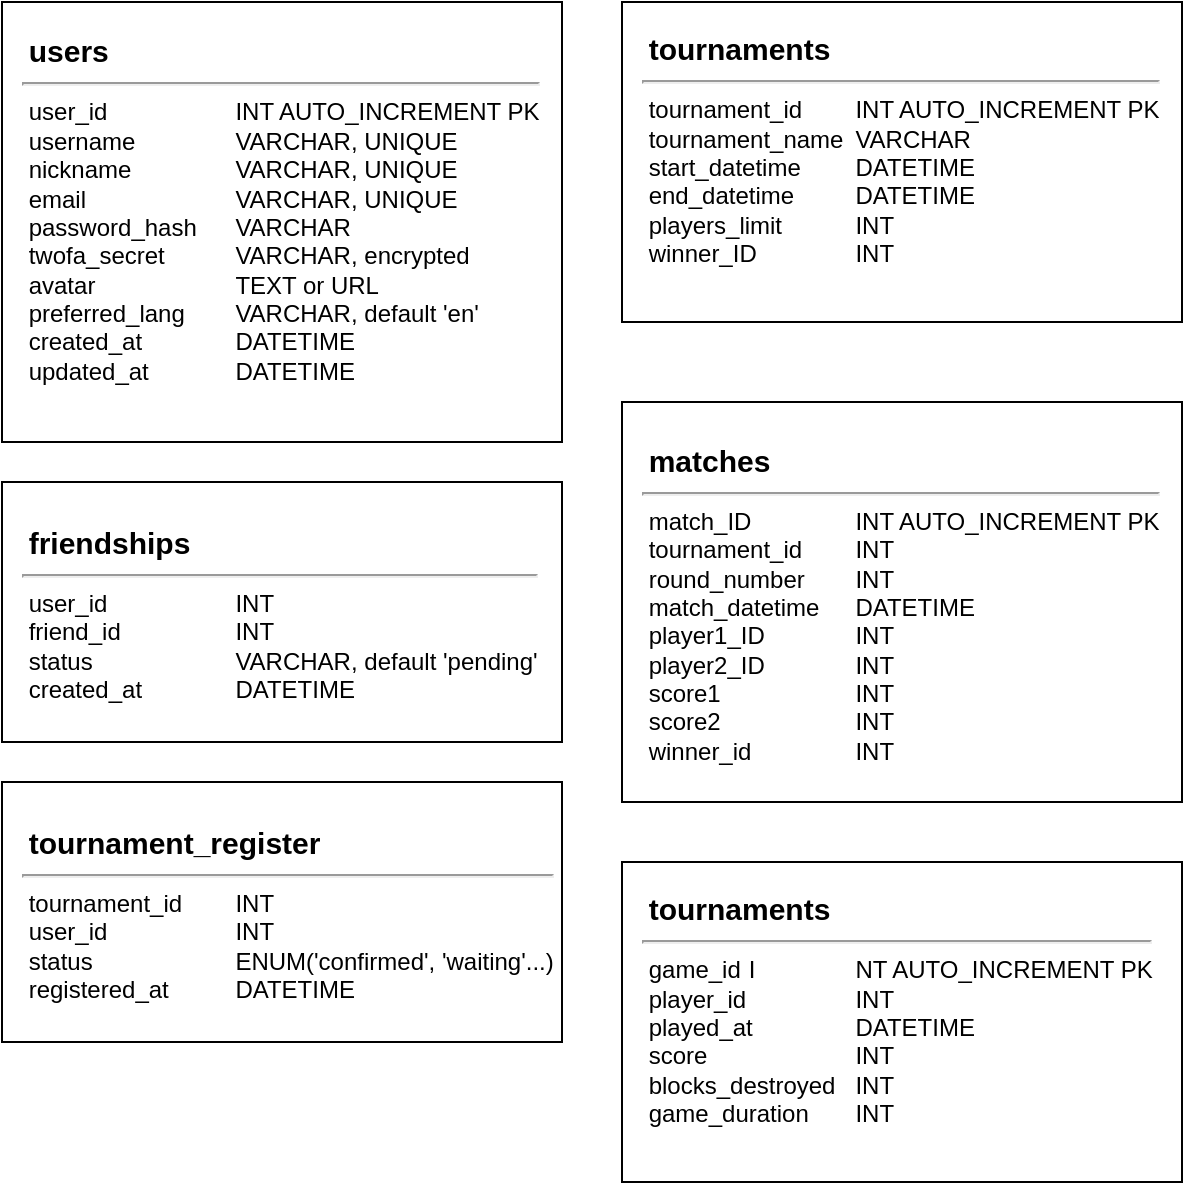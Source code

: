 <mxfile version="27.2.0">
  <diagram name="Page-1" id="UdgtCOg9UXMHosfVLhvG">
    <mxGraphModel dx="991" dy="819" grid="1" gridSize="10" guides="1" tooltips="1" connect="1" arrows="1" fold="1" page="1" pageScale="1" pageWidth="827" pageHeight="1169" math="0" shadow="0">
      <root>
        <mxCell id="0" />
        <mxCell id="1" parent="0" />
        <mxCell id="MHuZDl--qb3jeEwY4W-m-1" value="&lt;div align=&quot;left&quot;&gt;&amp;nbsp;&lt;b&gt;&lt;font style=&quot;font-size: 15px;&quot;&gt;users&lt;/font&gt;&lt;/b&gt;&lt;hr&gt;&lt;/div&gt;&lt;div align=&quot;left&quot;&gt;&amp;nbsp;&lt;span style=&quot;color: light-dark(rgb(0, 0, 0), rgb(255, 255, 0));&quot;&gt;user_id&lt;span style=&quot;white-space: pre;&quot;&gt;&#x9;&lt;/span&gt;&lt;/span&gt;&lt;span style=&quot;white-space: pre;&quot;&gt;&#x9;&lt;span style=&quot;white-space: pre;&quot;&gt;&#x9;&lt;/span&gt;&lt;/span&gt;&lt;font style=&quot;color: light-dark(rgb(0, 0, 0), rgb(255, 255, 0));&quot;&gt;INT AUTO_INCREMENT PK&lt;/font&gt;&lt;br&gt;&amp;nbsp;username&lt;span style=&quot;white-space: pre;&quot;&gt;&#x9;&lt;/span&gt;&lt;span style=&quot;white-space: pre;&quot;&gt;&#x9;&lt;/span&gt;&lt;font&gt;VARCHAR, UNIQUE&lt;/font&gt;&lt;/div&gt;&lt;div align=&quot;left&quot;&gt;&amp;nbsp;nickname&lt;span style=&quot;white-space: pre;&quot;&gt;&#x9;&lt;span style=&quot;white-space: pre;&quot;&gt;&#x9;&lt;/span&gt;&lt;/span&gt;&lt;font&gt;VARCHAR, UNIQUE&lt;/font&gt;&lt;br&gt;&amp;nbsp;email&lt;span style=&quot;white-space: pre;&quot;&gt;&#x9;&lt;/span&gt;&lt;span style=&quot;white-space: pre;&quot;&gt;&#x9;&lt;/span&gt;&lt;span style=&quot;white-space: pre;&quot;&gt;&#x9;&lt;/span&gt;&lt;font&gt;VARCHAR, UNIQUE&lt;/font&gt;&lt;br&gt;&amp;nbsp;password_hash &lt;span style=&quot;white-space: pre;&quot;&gt;&#x9;&lt;/span&gt;VARCHAR&lt;br&gt;&amp;nbsp;twofa_secret&amp;nbsp;&amp;nbsp; &lt;span style=&quot;white-space: pre;&quot;&gt;&#x9;&lt;/span&gt;VARCHAR, encrypted&lt;br&gt;&amp;nbsp;avatar&amp;nbsp;&amp;nbsp;&amp;nbsp;&amp;nbsp;&amp;nbsp;&amp;nbsp;&amp;nbsp;&amp;nbsp; &lt;span style=&quot;white-space: pre;&quot;&gt;&#x9;&lt;/span&gt;&lt;span style=&quot;white-space: pre;&quot;&gt;&#x9;&lt;/span&gt;TEXT or URL&lt;br&gt;&amp;nbsp;preferred_lang &lt;span style=&quot;white-space: pre;&quot;&gt;&#x9;&lt;/span&gt;VARCHAR, default &#39;en&#39;&lt;br&gt;&amp;nbsp;created_at&amp;nbsp;&amp;nbsp;&amp;nbsp;&amp;nbsp;&lt;span style=&quot;white-space: pre;&quot;&gt;&#x9;&lt;/span&gt; &lt;span style=&quot;white-space: pre;&quot;&gt;&#x9;&lt;/span&gt;DATETIME&lt;br&gt;&amp;nbsp;updated_at&amp;nbsp;&amp;nbsp;&amp;nbsp;&amp;nbsp; &lt;span style=&quot;white-space: pre;&quot;&gt;&#x9;&lt;/span&gt;DATETIME&lt;/div&gt;&lt;div align=&quot;left&quot;&gt;&lt;br&gt;&lt;/div&gt;" style="rounded=0;whiteSpace=wrap;html=1;align=left;glass=0;fontSize=12;spacingTop=2;spacing=10;" vertex="1" parent="1">
          <mxGeometry x="90" y="240" width="280" height="220" as="geometry" />
        </mxCell>
        <mxCell id="MHuZDl--qb3jeEwY4W-m-3" value="&lt;div align=&quot;left&quot;&gt;&amp;nbsp;&lt;b&gt;&lt;font style=&quot;font-size: 15px;&quot;&gt;friendships&lt;/font&gt;&lt;/b&gt;&lt;hr&gt;&lt;/div&gt;&lt;div align=&quot;left&quot;&gt;&amp;nbsp;user_id&lt;span style=&quot;white-space: pre;&quot;&gt;&#x9;&lt;/span&gt;&lt;i&gt;&lt;span style=&quot;white-space: pre;&quot;&gt;&#x9;&lt;/span&gt;&lt;span style=&quot;white-space: pre;&quot;&gt;&#x9;&lt;/span&gt;&lt;/i&gt;INT&lt;br&gt;&amp;nbsp;friend_id&lt;span style=&quot;white-space: pre;&quot;&gt;&#x9;&lt;/span&gt;&lt;span style=&quot;white-space: pre;&quot;&gt;&#x9;&lt;/span&gt;&lt;i&gt;&lt;font&gt;&lt;span style=&quot;white-space: pre;&quot;&gt;&#x9;&lt;/span&gt;&lt;/font&gt;&lt;/i&gt;&lt;font&gt;INT&lt;/font&gt;&lt;/div&gt;&lt;div align=&quot;left&quot;&gt;&amp;nbsp;status&lt;span style=&quot;white-space: pre;&quot;&gt;&lt;span style=&quot;white-space: pre;&quot;&gt;&#x9;&lt;/span&gt;&lt;/span&gt;&lt;font&gt;&lt;span style=&quot;white-space: pre;&quot;&gt;&#x9;&lt;/span&gt;&lt;span style=&quot;white-space: pre;&quot;&gt;&#x9;&lt;/span&gt;VARCHAR, default &#39;pending&#39;&lt;/font&gt;&lt;br&gt;&amp;nbsp;created_at&lt;span style=&quot;white-space: pre;&quot;&gt;&#x9;&lt;/span&gt;&lt;span style=&quot;white-space: pre;&quot;&gt;&#x9;&lt;/span&gt;&lt;font&gt;DATETIME&lt;/font&gt;&lt;br&gt;&lt;/div&gt;" style="rounded=0;whiteSpace=wrap;html=1;align=left;glass=0;fontSize=12;spacingTop=2;spacing=10;" vertex="1" parent="1">
          <mxGeometry x="90" y="480" width="280" height="130" as="geometry" />
        </mxCell>
        <mxCell id="MHuZDl--qb3jeEwY4W-m-5" value="&lt;div align=&quot;left&quot;&gt;&amp;nbsp;&lt;b&gt;&lt;font style=&quot;font-size: 15px;&quot;&gt;tournaments&lt;/font&gt;&lt;/b&gt;&lt;hr&gt;&lt;/div&gt;&lt;div align=&quot;left&quot;&gt;&amp;nbsp;&lt;span style=&quot;color: light-dark(rgb(0, 0, 0), rgb(255, 255, 0));&quot;&gt;tournament_id&lt;span style=&quot;white-space: pre;&quot;&gt;&#x9;&lt;/span&gt;&lt;/span&gt;&lt;font style=&quot;color: light-dark(rgb(0, 0, 0), rgb(255, 255, 0));&quot;&gt;INT AUTO_INCREMENT PK&lt;/font&gt;&lt;br&gt;&amp;nbsp;tournament_name&lt;span style=&quot;white-space: pre;&quot;&gt;&#x9;&lt;/span&gt;&lt;font&gt;VARCHAR&lt;/font&gt;&lt;/div&gt;&lt;div align=&quot;left&quot;&gt;&amp;nbsp;start_datetime&lt;span style=&quot;white-space: pre;&quot;&gt;&lt;span style=&quot;white-space: pre;&quot;&gt;&#x9;&lt;/span&gt;&lt;/span&gt;&lt;font&gt;DATETIME&lt;/font&gt;&lt;br&gt;&amp;nbsp;end_datetime&lt;span style=&quot;white-space: pre;&quot;&gt;&#x9;&lt;/span&gt;&lt;span style=&quot;white-space: pre;&quot;&gt;&#x9;DATETIM&lt;/span&gt;&lt;font&gt;E&lt;/font&gt;&lt;br&gt;&amp;nbsp;players_limit&lt;span style=&quot;white-space: pre;&quot;&gt;&#x9;&lt;/span&gt;&lt;span style=&quot;white-space: pre;&quot;&gt;&#x9;&lt;/span&gt;INT&lt;br&gt;&amp;nbsp;winner_ID &amp;nbsp; &lt;span style=&quot;white-space: pre;&quot;&gt;&#x9;&lt;span style=&quot;white-space: pre;&quot;&gt;&#x9;&lt;/span&gt;INT&lt;/span&gt;&lt;br&gt;&lt;/div&gt;&lt;div align=&quot;left&quot;&gt;&lt;br&gt;&lt;/div&gt;" style="rounded=0;whiteSpace=wrap;html=1;align=left;glass=0;fontSize=12;spacingTop=2;spacing=10;" vertex="1" parent="1">
          <mxGeometry x="400" y="240" width="280" height="160" as="geometry" />
        </mxCell>
        <mxCell id="MHuZDl--qb3jeEwY4W-m-6" value="&lt;div align=&quot;left&quot;&gt;&amp;nbsp;&lt;b&gt;&lt;font style=&quot;font-size: 15px;&quot;&gt;matches&lt;/font&gt;&lt;/b&gt;&lt;hr&gt;&lt;/div&gt;&lt;div align=&quot;left&quot;&gt;&amp;nbsp;&lt;span style=&quot;color: light-dark(rgb(0, 0, 0), rgb(255, 255, 0));&quot;&gt;match_ID&lt;span style=&quot;white-space: pre;&quot;&gt;&#x9;&lt;span style=&quot;white-space: pre;&quot;&gt;&#x9;&lt;/span&gt;&lt;/span&gt;&lt;/span&gt;&lt;font style=&quot;color: light-dark(rgb(0, 0, 0), rgb(255, 255, 0));&quot;&gt;INT AUTO_INCREMENT PK&lt;/font&gt;&lt;br&gt;&amp;nbsp;tournament_id&lt;span style=&quot;white-space: pre;&quot;&gt;&#x9;&lt;/span&gt;INT&lt;/div&gt;&lt;div align=&quot;left&quot;&gt;&amp;nbsp;round_number&lt;span style=&quot;white-space: pre;&quot;&gt;&#x9;&lt;/span&gt;&lt;span style=&quot;white-space: pre;&quot;&gt;INT&#x9;&lt;/span&gt;&lt;/div&gt;&lt;div align=&quot;left&quot;&gt;&amp;nbsp;match_datetime&lt;span style=&quot;white-space: pre;&quot;&gt;&lt;span style=&quot;white-space: pre;&quot;&gt;&#x9;&lt;/span&gt;&lt;/span&gt;&lt;font&gt;DATETIME&lt;/font&gt;&lt;br&gt;&amp;nbsp;player1_ID&lt;span style=&quot;white-space: pre;&quot;&gt;&#x9;&lt;/span&gt;&lt;span style=&quot;white-space: pre;&quot;&gt;&#x9;INT&lt;/span&gt;&lt;br&gt;&amp;nbsp;player2_ID&lt;span style=&quot;white-space: pre;&quot;&gt;&#x9;&lt;/span&gt;&lt;span style=&quot;white-space: pre;&quot;&gt;&#x9;&lt;/span&gt;INT&lt;br&gt;&amp;nbsp;score1&lt;span style=&quot;white-space: pre;&quot;&gt;&#x9;&lt;/span&gt; &amp;nbsp; &lt;span style=&quot;white-space: pre;&quot;&gt;&#x9;&lt;span style=&quot;white-space: pre;&quot;&gt;&#x9;&lt;/span&gt;INT&lt;/span&gt;&lt;br&gt;&lt;/div&gt;&lt;div align=&quot;left&quot;&gt;&amp;nbsp;score2&lt;span style=&quot;white-space: pre;&quot;&gt;&#x9;&lt;/span&gt;&lt;span style=&quot;white-space: pre;&quot;&gt;&#x9;&lt;/span&gt;&lt;span style=&quot;white-space: pre;&quot;&gt;&#x9;&lt;/span&gt;INT&lt;/div&gt;&lt;div align=&quot;left&quot;&gt;&amp;nbsp;winner_id&lt;span style=&quot;white-space: pre;&quot;&gt;&#x9;&lt;/span&gt;&lt;span style=&quot;white-space: pre;&quot;&gt;&#x9;&lt;/span&gt;INT&lt;/div&gt;" style="rounded=0;whiteSpace=wrap;html=1;align=left;glass=0;fontSize=12;spacingTop=2;spacing=10;" vertex="1" parent="1">
          <mxGeometry x="400" y="440" width="280" height="200" as="geometry" />
        </mxCell>
        <mxCell id="MHuZDl--qb3jeEwY4W-m-7" value="&lt;div align=&quot;left&quot;&gt;&amp;nbsp;&lt;b&gt;&lt;font style=&quot;font-size: 15px;&quot;&gt;tournament_register&lt;/font&gt;&lt;/b&gt;&lt;hr&gt;&lt;/div&gt;&lt;div align=&quot;left&quot;&gt;&amp;nbsp;tournament_id&lt;i&gt;&lt;span style=&quot;white-space: pre;&quot;&gt;&#x9;&lt;/span&gt;&lt;/i&gt;INT&lt;br&gt;&amp;nbsp;user_id&lt;span style=&quot;white-space: pre;&quot;&gt;&#x9;&lt;/span&gt;&lt;span style=&quot;white-space: pre;&quot;&gt;&#x9;&lt;/span&gt;&lt;i&gt;&lt;font&gt;&lt;span style=&quot;white-space: pre;&quot;&gt;&#x9;&lt;/span&gt;&lt;/font&gt;&lt;/i&gt;&lt;font&gt;INT&lt;/font&gt;&lt;/div&gt;&lt;div align=&quot;left&quot;&gt;&amp;nbsp;status&lt;span style=&quot;white-space: pre;&quot;&gt;&lt;span style=&quot;white-space: pre;&quot;&gt;&#x9;&lt;/span&gt;&lt;/span&gt;&lt;font&gt;&lt;span style=&quot;white-space: pre;&quot;&gt;&#x9;&lt;/span&gt;&lt;span style=&quot;white-space: pre;&quot;&gt;&#x9;ENUM(&#39;confirmed&#39;, &#39;waiting&#39;...)&lt;/span&gt;&lt;/font&gt;&lt;br&gt;&amp;nbsp;registered_at&lt;span style=&quot;white-space: pre;&quot;&gt;&#x9;&lt;/span&gt;&lt;span style=&quot;white-space: pre;&quot;&gt;&#x9;&lt;/span&gt;&lt;font&gt;DATETIME&lt;/font&gt;&lt;br&gt;&lt;/div&gt;" style="rounded=0;whiteSpace=wrap;html=1;align=left;glass=0;fontSize=12;spacingTop=2;spacing=10;" vertex="1" parent="1">
          <mxGeometry x="90" y="630" width="280" height="130" as="geometry" />
        </mxCell>
        <mxCell id="MHuZDl--qb3jeEwY4W-m-8" value="&lt;div align=&quot;left&quot;&gt;&amp;nbsp;&lt;b&gt;&lt;font style=&quot;font-size: 15px;&quot;&gt;tournaments&lt;/font&gt;&lt;/b&gt;&lt;hr&gt;&lt;/div&gt;&lt;div align=&quot;left&quot;&gt;&amp;nbsp;&lt;span style=&quot;color: light-dark(rgb(0, 0, 0), rgb(255, 255, 0));&quot;&gt;game_id&lt;span style=&quot;white-space: pre;&quot;&gt;&#x9;&lt;/span&gt;&lt;/span&gt;&lt;font style=&quot;color: light-dark(rgb(0, 0, 0), rgb(255, 255, 0));&quot;&gt;I&lt;span style=&quot;white-space: pre;&quot;&gt;&#x9;&lt;/span&gt;&lt;span style=&quot;white-space: pre;&quot;&gt;&#x9;&lt;/span&gt;NT AUTO_INCREMENT PK&lt;/font&gt;&lt;br&gt;&amp;nbsp;player_id&lt;span style=&quot;white-space: pre;&quot;&gt;&#x9;&lt;/span&gt;&lt;font&gt;&lt;span style=&quot;white-space: pre;&quot;&gt;&#x9;&lt;/span&gt;INT&lt;/font&gt;&lt;/div&gt;&lt;div align=&quot;left&quot;&gt;&amp;nbsp;played_at&lt;span style=&quot;white-space: pre;&quot;&gt;&lt;span style=&quot;white-space: pre;&quot;&gt;&#x9;&lt;span style=&quot;white-space: pre;&quot;&gt;&#x9;&lt;/span&gt;&lt;/span&gt;&lt;/span&gt;&lt;font&gt;DATETIME&lt;/font&gt;&lt;br&gt;&amp;nbsp;score&lt;span style=&quot;white-space: pre;&quot;&gt;&#x9;&lt;/span&gt;&lt;span style=&quot;white-space: pre;&quot;&gt;&#x9;&lt;/span&gt;&lt;span style=&quot;white-space: pre;&quot;&gt;&#x9;INT&lt;/span&gt;&lt;br&gt;&amp;nbsp;blocks_destroyed&lt;span style=&quot;white-space: pre;&quot;&gt;&#x9;&lt;/span&gt;INT&lt;br&gt;&amp;nbsp;game_duration&lt;span style=&quot;white-space: pre;&quot;&gt;&#x9;INT&lt;/span&gt;&lt;br&gt;&lt;/div&gt;&lt;div align=&quot;left&quot;&gt;&lt;br&gt;&lt;/div&gt;" style="rounded=0;whiteSpace=wrap;html=1;align=left;glass=0;fontSize=12;spacingTop=2;spacing=10;" vertex="1" parent="1">
          <mxGeometry x="400" y="670" width="280" height="160" as="geometry" />
        </mxCell>
      </root>
    </mxGraphModel>
  </diagram>
</mxfile>
